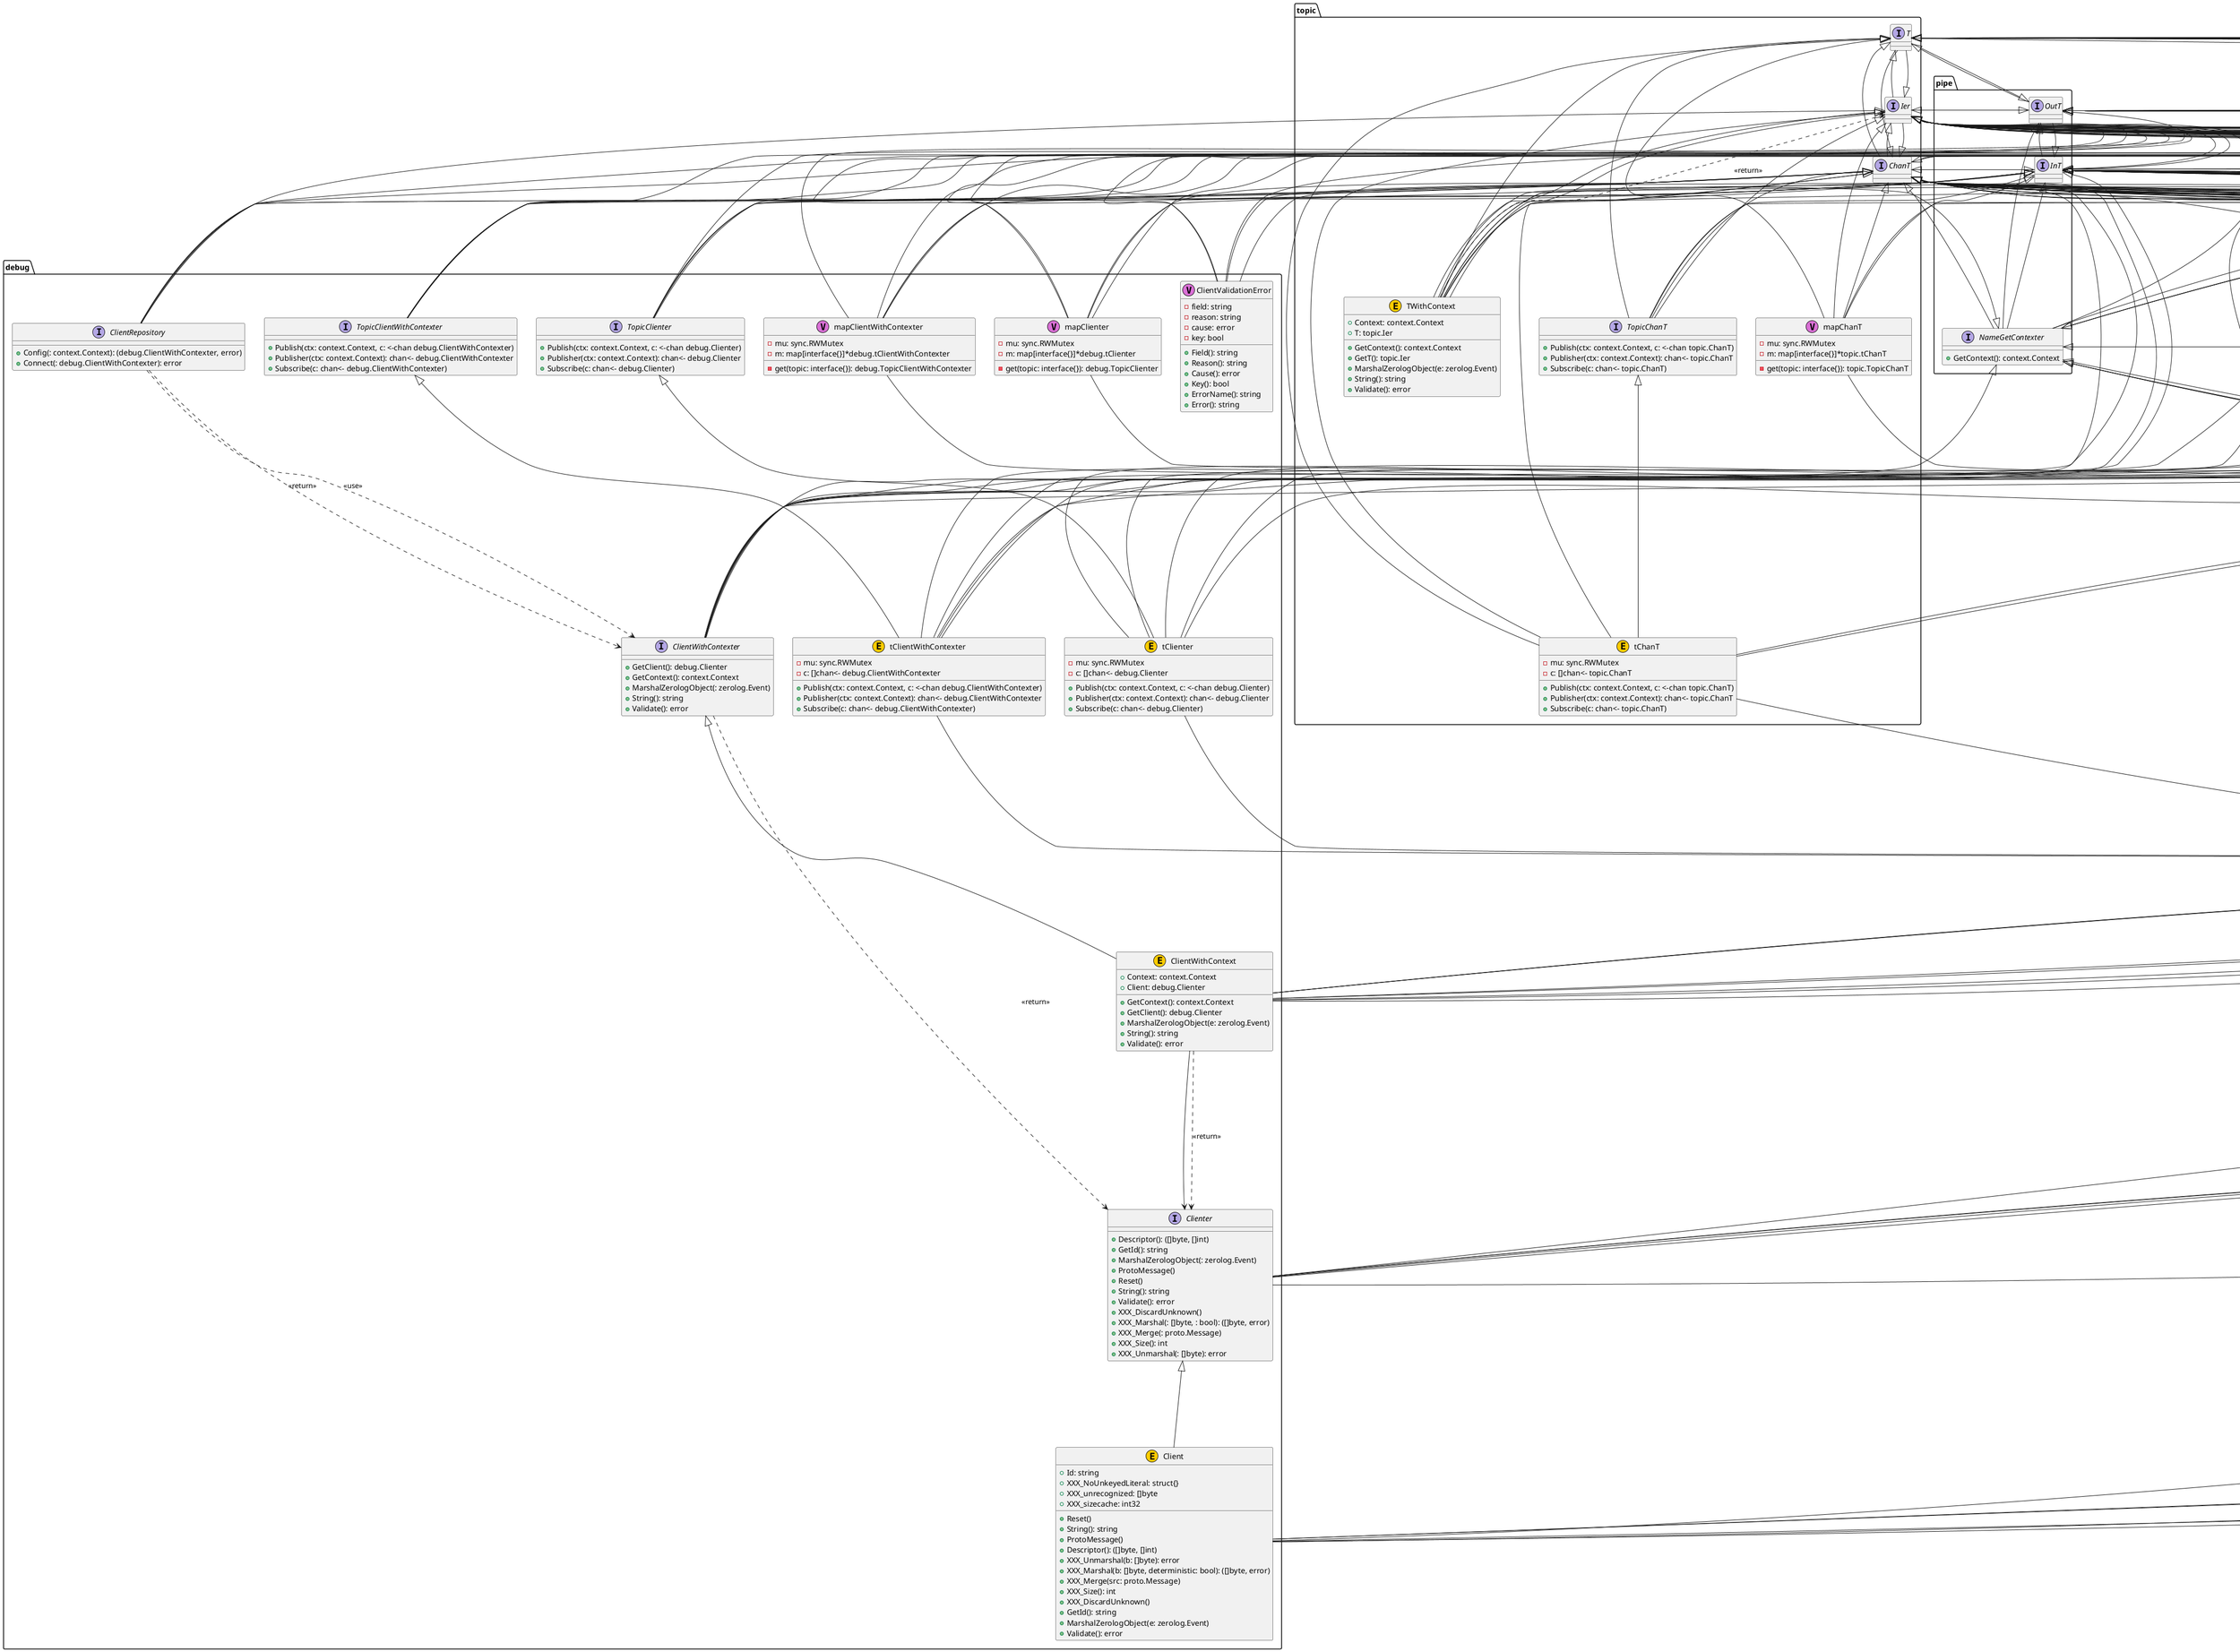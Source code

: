 @startuml

package "debug" {
	class "Client" as debug.Client <<E,#FFCC00>> {
		+Id: string
		+XXX_NoUnkeyedLiteral: struct{}
		+XXX_unrecognized: []byte
		+XXX_sizecache: int32
		+Reset()
		+String(): string
		+ProtoMessage()
		+Descriptor(): ([]byte, []int)
		+XXX_Unmarshal(b: []byte): error
		+XXX_Marshal(b: []byte, deterministic: bool): ([]byte, error)
		+XXX_Merge(src: proto.Message)
		+XXX_Size(): int
		+XXX_DiscardUnknown()
		+GetId(): string
		+MarshalZerologObject(e: zerolog.Event)
		+Validate(): error
	}
}



package "debug" {
	interface "ClientRepository" as debug.ClientRepository {
		+Config(: context.Context): (debug.ClientWithContexter, error)
		+Connect(: debug.ClientWithContexter): error
	}
}


	debug.ClientRepository ..> debug.ClientWithContexter : <<return>> 
	debug.ClientRepository ..> debug.ClientWithContexter : <<use>> 

package "debug" {
	class "ClientValidationError" as debug.ClientValidationError <<V,Orchid>> {
		-field: string
		-reason: string
		-cause: error
		-key: bool
		+Field(): string
		+Reason(): string
		+Cause(): error
		+Key(): bool
		+ErrorName(): string
		+Error(): string
	}
}



package "debug" {
	class "ClientWithContext" as debug.ClientWithContext <<E,#FFCC00>> {
		+Context: context.Context
		+Client: debug.Clienter
		+GetContext(): context.Context
		+GetClient(): debug.Clienter
		+MarshalZerologObject(e: zerolog.Event)
		+String(): string
		+Validate(): error
	}
}

	debug.ClientWithContext --> debug.Clienter

	debug.ClientWithContext ..> debug.Clienter : <<return>> 

package "debug" {
	interface "ClientWithContexter" as debug.ClientWithContexter {
		+GetClient(): debug.Clienter
		+GetContext(): context.Context
		+MarshalZerologObject(: zerolog.Event)
		+String(): string
		+Validate(): error
	}
}


	debug.ClientWithContexter ..> debug.Clienter : <<return>> 

package "debug" {
	interface "Clienter" as debug.Clienter {
		+Descriptor(): ([]byte, []int)
		+GetId(): string
		+MarshalZerologObject(: zerolog.Event)
		+ProtoMessage()
		+Reset()
		+String(): string
		+Validate(): error
		+XXX_DiscardUnknown()
		+XXX_Marshal(: []byte, : bool): ([]byte, error)
		+XXX_Merge(: proto.Message)
		+XXX_Size(): int
		+XXX_Unmarshal(: []byte): error
	}
}



package "debug" {
	interface "TopicClientWithContexter" as debug.TopicClientWithContexter {
		+Publish(ctx: context.Context, c: <-chan debug.ClientWithContexter)
		+Publisher(ctx: context.Context): chan<- debug.ClientWithContexter
		+Subscribe(c: chan<- debug.ClientWithContexter)
	}
}



package "debug" {
	interface "TopicClienter" as debug.TopicClienter {
		+Publish(ctx: context.Context, c: <-chan debug.Clienter)
		+Publisher(ctx: context.Context): chan<- debug.Clienter
		+Subscribe(c: chan<- debug.Clienter)
	}
}



package "debug" {
	class "mapClientWithContexter" as debug.mapClientWithContexter <<V,Orchid>> {
		-mu: sync.RWMutex
		-m: map[interface{}]*debug.tClientWithContexter
		-get(topic: interface{}): debug.TopicClientWithContexter
	}
}

	debug.mapClientWithContexter --> sync.RWMutex


package "debug" {
	class "mapClienter" as debug.mapClienter <<V,Orchid>> {
		-mu: sync.RWMutex
		-m: map[interface{}]*debug.tClienter
		-get(topic: interface{}): debug.TopicClienter
	}
}

	debug.mapClienter --> sync.RWMutex


package "debug" {
	class "tClientWithContexter" as debug.tClientWithContexter <<E,#FFCC00>> {
		-mu: sync.RWMutex
		-c: []chan<- debug.ClientWithContexter
		+Publish(ctx: context.Context, c: <-chan debug.ClientWithContexter)
		+Publisher(ctx: context.Context): chan<- debug.ClientWithContexter
		+Subscribe(c: chan<- debug.ClientWithContexter)
	}
}

	debug.tClientWithContexter --> sync.RWMutex


package "debug" {
	class "tClienter" as debug.tClienter <<E,#FFCC00>> {
		-mu: sync.RWMutex
		-c: []chan<- debug.Clienter
		+Publish(ctx: context.Context, c: <-chan debug.Clienter)
		+Publisher(ctx: context.Context): chan<- debug.Clienter
		+Subscribe(c: chan<- debug.Clienter)
	}
}

	debug.tClienter --> sync.RWMutex


package "meta" {
	class "Meta" as meta.Meta <<E,#FFCC00>> {
		+Name: string
		+Semver: string
		+Channel: string
		+Runtime: *meta.Runtime
		+Serial: string
		+Build: time.Time
		+Vcs: *meta.Vcs
		+XXX_NoUnkeyedLiteral: struct{}
		+XXX_unrecognized: []byte
		+XXX_sizecache: int32
		+Reset()
		+String(): string
		+ProtoMessage()
		+Descriptor(): ([]byte, []int)
		+XXX_Unmarshal(b: []byte): error
		+XXX_Marshal(b: []byte, deterministic: bool): ([]byte, error)
		+XXX_Merge(src: proto.Message)
		+XXX_Size(): int
		+XXX_DiscardUnknown()
		+GetName(): string
		+GetSemver(): string
		+GetChannel(): string
		+GetRuntime(): *meta.Runtime
		+GetSerial(): string
		+GetBuild(): time.Time
		+GetVcs(): *meta.Vcs
		+Validate(): error
		+JSON(): []byte
		+Flatten(): map[string]interface{}
		+MarshalZerologObject(e: zerolog.Event)
	}
}

	meta.Meta --> meta.Runtime
	meta.Meta --> meta.Vcs

	meta.Meta ..> meta.Runtime : <<return>> 
	meta.Meta ..> meta.Vcs : <<return>> 

package "meta" {
	class "MetaValidationError" as meta.MetaValidationError <<V,Orchid>> {
		-field: string
		-reason: string
		-cause: error
		-key: bool
		+Field(): string
		+Reason(): string
		+Cause(): error
		+Key(): bool
		+ErrorName(): string
		+Error(): string
	}
}



package "meta" {
	interface "Metaer" as meta.Metaer {
		+Descriptor(): ([]byte, []int)
		+Flatten(): map[string]interface{}
		+GetBuild(): time.Time
		+GetChannel(): string
		+GetName(): string
		+GetRuntime(): *meta.Runtime
		+GetSemver(): string
		+GetSerial(): string
		+GetVcs(): *meta.Vcs
		+JSON(): []byte
		+MarshalZerologObject(: zerolog.Event)
		+ProtoMessage()
		+Reset()
		+String(): string
		+Validate(): error
		+XXX_DiscardUnknown()
		+XXX_Marshal(: []byte, : bool): ([]byte, error)
		+XXX_Merge(: proto.Message)
		+XXX_Size(): int
		+XXX_Unmarshal(: []byte): error
	}
}


	meta.Metaer ..> meta.Runtime : <<return>> 
	meta.Metaer ..> meta.Vcs : <<return>> 

package "meta" {
	class "Runtime" as meta.Runtime <<E,#FFCC00>> {
		+Version: string
		+Arch: string
		+Os: string
		+XXX_NoUnkeyedLiteral: struct{}
		+XXX_unrecognized: []byte
		+XXX_sizecache: int32
		+Reset()
		+String(): string
		+ProtoMessage()
		+Descriptor(): ([]byte, []int)
		+XXX_Unmarshal(b: []byte): error
		+XXX_Marshal(b: []byte, deterministic: bool): ([]byte, error)
		+XXX_Merge(src: proto.Message)
		+XXX_Size(): int
		+XXX_DiscardUnknown()
		+GetVersion(): string
		+GetArch(): string
		+GetOs(): string
		+Validate(): error
	}
}



package "meta" {
	class "RuntimeValidationError" as meta.RuntimeValidationError <<V,Orchid>> {
		-field: string
		-reason: string
		-cause: error
		-key: bool
		+Field(): string
		+Reason(): string
		+Cause(): error
		+Key(): bool
		+ErrorName(): string
		+Error(): string
	}
}



package "meta" {
	class "Vcs" as meta.Vcs <<E,#FFCC00>> {
		+Hash: string
		+Branch: string
		+Tag: string
		+XXX_NoUnkeyedLiteral: struct{}
		+XXX_unrecognized: []byte
		+XXX_sizecache: int32
		+Reset()
		+String(): string
		+ProtoMessage()
		+Descriptor(): ([]byte, []int)
		+XXX_Unmarshal(b: []byte): error
		+XXX_Marshal(b: []byte, deterministic: bool): ([]byte, error)
		+XXX_Merge(src: proto.Message)
		+XXX_Size(): int
		+XXX_DiscardUnknown()
		+GetHash(): string
		+GetBranch(): string
		+GetTag(): string
		+Validate(): error
	}
}



package "meta" {
	class "VcsValidationError" as meta.VcsValidationError <<V,Orchid>> {
		-field: string
		-reason: string
		-cause: error
		-key: bool
		+Field(): string
		+Reason(): string
		+Cause(): error
		+Key(): bool
		+ErrorName(): string
		+Error(): string
	}
}



package "now" {
	interface "TopicContextContext" as now.TopicContextContext {
		+Publish(ctx: context.Context, c: <-chan context.Context)
		+Publisher(ctx: context.Context): chan<- context.Context
		+Subscribe(c: chan<- context.Context)
	}
}



package "now" {
	class "mapContextContext" as now.mapContextContext <<V,Orchid>> {
		-mu: sync.RWMutex
		-m: map[interface{}]*now.tContextContext
		-get(topic: interface{}): now.TopicContextContext
	}
}

	now.mapContextContext --> sync.RWMutex


package "now" {
	class "tContextContext" as now.tContextContext <<E,#FFCC00>> {
		-mu: sync.RWMutex
		-c: []chan<- context.Context
		+Publish(ctx: context.Context, c: <-chan context.Context)
		+Publisher(ctx: context.Context): chan<- context.Context
		+Subscribe(c: chan<- context.Context)
	}
}

	now.tContextContext --> sync.RWMutex


package "topic" {
	interface "ChanT" as topic.ChanT
}



package "topic" {
	interface "Ier" as topic.Ier
}



package "topic" {
	interface "T" as topic.T
}



package "topic" {
	class "TWithContext" as topic.TWithContext <<E,#FFCC00>> {
		+Context: context.Context
		+T: topic.Ier
		+GetContext(): context.Context
		+GetT(): topic.Ier
		+MarshalZerologObject(e: zerolog.Event)
		+String(): string
		+Validate(): error
	}
}

	topic.TWithContext --> topic.Ier

	topic.TWithContext ..> topic.Ier : <<return>> 

package "topic" {
	interface "TopicChanT" as topic.TopicChanT {
		+Publish(ctx: context.Context, c: <-chan topic.ChanT)
		+Publisher(ctx: context.Context): chan<- topic.ChanT
		+Subscribe(c: chan<- topic.ChanT)
	}
}



package "topic" {
	class "mapChanT" as topic.mapChanT <<V,Orchid>> {
		-mu: sync.RWMutex
		-m: map[interface{}]*topic.tChanT
		-get(topic: interface{}): topic.TopicChanT
	}
}

	topic.mapChanT --> sync.RWMutex


package "topic" {
	class "tChanT" as topic.tChanT <<E,#FFCC00>> {
		-mu: sync.RWMutex
		-c: []chan<- topic.ChanT
		+Publish(ctx: context.Context, c: <-chan topic.ChanT)
		+Publisher(ctx: context.Context): chan<- topic.ChanT
		+Subscribe(c: chan<- topic.ChanT)
	}
}

	topic.tChanT --> sync.RWMutex


package "pipe" {
	interface "InT" as pipe.InT
}



package "pipe" {
	interface "NameGetContexter" as pipe.NameGetContexter {
		+GetContext(): context.Context
	}
}



package "pipe" {
	interface "OutT" as pipe.OutT
}



package "semaphore" {
	interface "Semaphore" as semaphore.Semaphore {
		+Acquire(ctx: context.Context, n: int): error
		+GetCount(): int
		+GetLimit(): int
		+Release(n: int): int
		+SetLimit(limit: int)
		+TryAcquire(n: int): bool
	}
}



package "slog" {
	class "HookMeta" as slog.HookMeta <<V,Orchid>> {
		+Run(e: zerolog.Event, level: zerolog.Level, msg: string)
	}
}



package "slog" {
	class "StackdriverCloser" as slog.StackdriverCloser <<E,#FFCC00>> {
		-client: logging.Client
		+Close(): error
	}
}



package "slog" {
	class "StackdriverLoggingWriter" as slog.StackdriverLoggingWriter <<E,#FFCC00>> {
		+Logger: logging.Logger
		-parentProjects: string
		-projectID: string
		-traceIDTemplate: string
		+Write(p: []byte): (int, error)
		+WriteLevel(level: zerolog.Level, p: []byte): (int, error)
		+Flush(): error
		+GetTraceIDTemplate(): string
		+GetTraceURLTemplate(): string
		+GetParentProjects(): string
	}
}



package "slog" {
	class "StackdriverZerologWriter" as slog.StackdriverZerologWriter <<E,#FFCC00>> {
		-ctx: context.Context
		+Init(: context.Context): (io.Closer, error)
		+MarshalZerologObject(e: zerolog.Event)
	}
}



package "slog" {
	class "TraceObject" as slog.TraceObject <<E,#FFCC00>> {
		-ctx: context.Context
		+MarshalZerologObject(e: zerolog.Event)
	}
}



package "slog" {
	interface "Tracer" as slog.Tracer {
		+GetTraceIDTemplate(): string
		+GetTraceURLTemplate(): string
	}
}



package "slog" {
	class "rawJSON" as slog.rawJSON <<E,#FFCC00>> {
		+MarshalJSON(): ([]byte, error)
		+UnmarshalJSON(b: []byte): error
	}
}



package "terminate" {
	interface "TerminateGetContexter" as terminate.TerminateGetContexter {
		+GetContext(): context.Context
	}
}



package "terminate" {
	interface "TopicContextContext" as terminate.TopicContextContext {
		+Publish(ctx: context.Context, c: <-chan context.Context)
		+Publisher(ctx: context.Context): chan<- context.Context
		+Subscribe(c: chan<- context.Context)
	}
}



package "terminate" {
	class "mapContextContext" as terminate.mapContextContext <<V,Orchid>> {
		-mu: sync.RWMutex
		-m: map[interface{}]*terminate.tContextContext
		-get(topic: interface{}): terminate.TopicContextContext
	}
}

	terminate.mapContextContext --> sync.RWMutex


package "terminate" {
	class "tContextContext" as terminate.tContextContext <<E,#FFCC00>> {
		-mu: sync.RWMutex
		-c: []chan<- context.Context
		+Publish(ctx: context.Context, c: <-chan context.Context)
		+Publisher(ctx: context.Context): chan<- context.Context
		+Subscribe(c: chan<- context.Context)
	}
}

	terminate.tContextContext --> sync.RWMutex


package "update" {
	interface "UpdateGetContexter" as update.UpdateGetContexter {
		+GetContext(): context.Context
	}
}



package "config" {
	class "KV" as config.KV <<V,Orchid>> {
		+K: string
		+V: interface{}
	}
}



package "cmd" {
	class "Resource" as cmd.Resource <<E,#FFCC00>> {
		+Context: context.Context
		+Resource: []func(context.Context) (io.Closer, error)
		-closer: []io.Closer
		+Init(): error
		+Close(): err: error
	}
}



package "errs" {
	class "Error" as errs.Error <<E,#FFCC00>> {
		+Code: fmt.Stringer
		+Message: string
		+Op: string
		+Err: error
		-errorMessage: string
		+Error(): string
		+MarshalZerologObject(e: zerolog.Event)
	}
}



package "event" {
	interface "Closer" as event.Closer {
		+Close(): error
	}
}



package "event" {
	class "Event" as event.Event <<E,#FFCC00>> {
		+Id: []byte
		+Origin: string
		+TimePoint: []*event.TimePoint
		+XXX_NoUnkeyedLiteral: struct{}
		+XXX_unrecognized: []byte
		+XXX_sizecache: int32
		+Reset()
		+String(): string
		+ProtoMessage()
		+Descriptor(): ([]byte, []int)
		+XXX_Unmarshal(b: []byte): error
		+XXX_Marshal(b: []byte, deterministic: bool): ([]byte, error)
		+XXX_Merge(src: proto.Message)
		+XXX_Size(): int
		+XXX_DiscardUnknown()
		+GetId(): []byte
		+GetOrigin(): string
		+GetTimePoint(): []*event.TimePoint
		+MarshalZerologObject(e: zerolog.Event)
		+AddTimePoint(tag: string, timeStamp: time.Time): (event.Eventer, error)
		+GetKey(): []byte
		+Validate(): error
	}
}


	event.Event ..> event.Eventer : <<return>> 

package "event" {
	class "EventValidationError" as event.EventValidationError <<V,Orchid>> {
		-field: string
		-reason: string
		-cause: error
		-key: bool
		+Field(): string
		+Reason(): string
		+Cause(): error
		+Key(): bool
		+ErrorName(): string
		+Error(): string
	}
}



package "event" {
	class "EventWithContext" as event.EventWithContext <<E,#FFCC00>> {
		+Context: context.Context
		+Event: event.Eventer
		+GetContext(): context.Context
		+GetEvent(): event.Eventer
		+MarshalZerologObject(e: zerolog.Event)
		+String(): string
		+Validate(): error
	}
}

	event.EventWithContext --> event.Eventer

	event.EventWithContext ..> event.Eventer : <<return>> 

package "event" {
	interface "EventWithContexter" as event.EventWithContexter {
		+GetContext(): context.Context
		+GetEvent(): event.Eventer
		+MarshalZerologObject(: zerolog.Event)
		+String(): string
		+Validate(): error
	}
}


	event.EventWithContexter ..> event.Eventer : <<return>> 

package "event" {
	interface "Eventer" as event.Eventer {
		+AddTimePoint(: string, : time.Time): (event.Eventer, error)
		+Descriptor(): ([]byte, []int)
		+GetId(): []byte
		+GetKey(): []byte
		+GetOrigin(): string
		+GetTimePoint(): []*event.TimePoint
		+MarshalZerologObject(: zerolog.Event)
		+ProtoMessage()
		+Reset()
		+String(): string
		+Validate(): error
		+XXX_DiscardUnknown()
		+XXX_Marshal(: []byte, : bool): ([]byte, error)
		+XXX_Merge(: proto.Message)
		+XXX_Size(): int
		+XXX_Unmarshal(: []byte): error
	}
}


	event.Eventer ..> event.Eventer : <<return>> 

package "keyvalue" {
	class "KeyValueWithContext" as keyvalue.KeyValueWithContext <<E,#FFCC00>> {
		+Context: context.Context
		+KeyValue: keyvalue.KeyValuer
		+GetContext(): context.Context
		+GetKeyValue(): keyvalue.KeyValuer
		+MarshalZerologObject(e: zerolog.Event)
		+String(): string
		+Validate(): error
	}
}



package "keyvalue" {
	interface "KeyValueWithContexter" as keyvalue.KeyValueWithContexter {
		+GetContext(): context.Context
		+GetKeyValue(): keyvalue.KeyValuer
		+MarshalZerologObject(: zerolog.Event)
		+String(): string
		+Validate(): error
	}
}



package "event" {
	interface "Keyer" as event.Keyer {
		+GetKey(): string
		+MarshalZerologObject(e: zerolog.Event)
	}
}



package "event" {
	interface "Loader" as event.Loader {
		+Load(: context.Context, : keyvalue.Prefixer): (keyvalue.KeyValuer, error)
	}
}



package "event" {
	interface "Message" as event.Message {
		+MarshalZerologObject(e: zerolog.Event)
		+ProtoMessage()
		+Reset()
		+String(): string
	}
}



package "event" {
	interface "Saver" as event.Saver {
		+Save(: context.Context, : keyvalue.KeyValuer): error
	}
}



package "event" {
	class "TimePoint" as event.TimePoint <<E,#FFCC00>> {
		+Timestamp: timestamp.Timestamp
		+Tag: string
		+XXX_NoUnkeyedLiteral: struct{}
		+XXX_unrecognized: []byte
		+XXX_sizecache: int32
		+Reset()
		+String(): string
		+ProtoMessage()
		+Descriptor(): ([]byte, []int)
		+XXX_Unmarshal(b: []byte): error
		+XXX_Marshal(b: []byte, deterministic: bool): ([]byte, error)
		+XXX_Merge(src: proto.Message)
		+XXX_Size(): int
		+XXX_DiscardUnknown()
		+GetTimestamp(): timestamp.Timestamp
		+GetTag(): string
		+Validate(): error
	}
}



package "event" {
	class "TimePointValidationError" as event.TimePointValidationError <<V,Orchid>> {
		-field: string
		-reason: string
		-cause: error
		-key: bool
		+Field(): string
		+Reason(): string
		+Cause(): error
		+Key(): bool
		+ErrorName(): string
		+Error(): string
	}
}



package "event" {
	interface "TopicEventWithContexter" as event.TopicEventWithContexter {
		+Publish(ctx: context.Context, c: <-chan event.EventWithContexter)
		+Publisher(ctx: context.Context): chan<- event.EventWithContexter
		+Subscribe(c: chan<- event.EventWithContexter)
	}
}



package "event" {
	class "mapEventWithContexter" as event.mapEventWithContexter <<V,Orchid>> {
		-mu: sync.RWMutex
		-m: map[interface{}]*event.tEventWithContexter
		-get(topic: interface{}): event.TopicEventWithContexter
	}
}

	event.mapEventWithContexter --> sync.RWMutex


package "event" {
	class "tEventWithContexter" as event.tEventWithContexter <<E,#FFCC00>> {
		-mu: sync.RWMutex
		-c: []chan<- event.EventWithContexter
		+Publish(ctx: context.Context, c: <-chan event.EventWithContexter)
		+Publisher(ctx: context.Context): chan<- event.EventWithContexter
		+Subscribe(c: chan<- event.EventWithContexter)
	}
}

	event.tEventWithContexter --> sync.RWMutex


	debug.Client -up-|> debug.Clienter
	debug.Client -up-|> topic.ChanT
	debug.Client -up-|> topic.Ier
	debug.Client -up-|> topic.T
	debug.Client -up-|> pipe.InT
	debug.Client -up-|> pipe.OutT
	debug.Client -up-|> event.Message
	debug.ClientRepository -up-|> topic.ChanT
	debug.ClientRepository -up-|> topic.Ier
	debug.ClientRepository -up-|> topic.T
	debug.ClientRepository -up-|> pipe.InT
	debug.ClientRepository -up-|> pipe.OutT
	debug.ClientValidationError -up-|> topic.ChanT
	debug.ClientValidationError -up-|> topic.Ier
	debug.ClientValidationError -up-|> topic.T
	debug.ClientValidationError -up-|> pipe.InT
	debug.ClientValidationError -up-|> pipe.OutT
	debug.ClientWithContext -up-|> debug.ClientWithContexter
	debug.ClientWithContext -up-|> topic.ChanT
	debug.ClientWithContext -up-|> topic.Ier
	debug.ClientWithContext -up-|> topic.T
	debug.ClientWithContext -up-|> pipe.InT
	debug.ClientWithContext -up-|> pipe.NameGetContexter
	debug.ClientWithContext -up-|> pipe.OutT
	debug.ClientWithContext -up-|> terminate.TerminateGetContexter
	debug.ClientWithContext -up-|> update.UpdateGetContexter
	debug.ClientWithContexter -up-|> topic.ChanT
	debug.ClientWithContexter -up-|> topic.Ier
	debug.ClientWithContexter -up-|> topic.T
	debug.ClientWithContexter -up-|> pipe.InT
	debug.ClientWithContexter -up-|> pipe.NameGetContexter
	debug.ClientWithContexter -up-|> pipe.OutT
	debug.ClientWithContexter -up-|> terminate.TerminateGetContexter
	debug.ClientWithContexter -up-|> update.UpdateGetContexter
	debug.Clienter -up-|> topic.ChanT
	debug.Clienter -up-|> topic.Ier
	debug.Clienter -up-|> topic.T
	debug.Clienter -up-|> pipe.InT
	debug.Clienter -up-|> pipe.OutT
	debug.Clienter -up-|> event.Message
	debug.TopicClientWithContexter -up-|> topic.ChanT
	debug.TopicClientWithContexter -up-|> topic.Ier
	debug.TopicClientWithContexter -up-|> topic.T
	debug.TopicClientWithContexter -up-|> pipe.InT
	debug.TopicClientWithContexter -up-|> pipe.OutT
	debug.TopicClienter -up-|> topic.ChanT
	debug.TopicClienter -up-|> topic.Ier
	debug.TopicClienter -up-|> topic.T
	debug.TopicClienter -up-|> pipe.InT
	debug.TopicClienter -up-|> pipe.OutT
	debug.mapClientWithContexter -up-|> topic.ChanT
	debug.mapClientWithContexter -up-|> topic.Ier
	debug.mapClientWithContexter -up-|> topic.T
	debug.mapClientWithContexter -up-|> pipe.InT
	debug.mapClientWithContexter -up-|> pipe.OutT
	debug.mapClienter -up-|> topic.ChanT
	debug.mapClienter -up-|> topic.Ier
	debug.mapClienter -up-|> topic.T
	debug.mapClienter -up-|> pipe.InT
	debug.mapClienter -up-|> pipe.OutT
	debug.tClientWithContexter -up-|> debug.TopicClientWithContexter
	debug.tClientWithContexter -up-|> topic.ChanT
	debug.tClientWithContexter -up-|> topic.Ier
	debug.tClientWithContexter -up-|> topic.T
	debug.tClientWithContexter -up-|> pipe.InT
	debug.tClientWithContexter -up-|> pipe.OutT
	debug.tClienter -up-|> debug.TopicClienter
	debug.tClienter -up-|> topic.ChanT
	debug.tClienter -up-|> topic.Ier
	debug.tClienter -up-|> topic.T
	debug.tClienter -up-|> pipe.InT
	debug.tClienter -up-|> pipe.OutT
	meta.Meta -up-|> meta.Metaer
	meta.Meta -up-|> topic.ChanT
	meta.Meta -up-|> topic.Ier
	meta.Meta -up-|> topic.T
	meta.Meta -up-|> pipe.InT
	meta.Meta -up-|> pipe.OutT
	meta.Meta -up-|> event.Message
	meta.MetaValidationError -up-|> topic.ChanT
	meta.MetaValidationError -up-|> topic.Ier
	meta.MetaValidationError -up-|> topic.T
	meta.MetaValidationError -up-|> pipe.InT
	meta.MetaValidationError -up-|> pipe.OutT
	meta.Metaer -up-|> topic.ChanT
	meta.Metaer -up-|> topic.Ier
	meta.Metaer -up-|> topic.T
	meta.Metaer -up-|> pipe.InT
	meta.Metaer -up-|> pipe.OutT
	meta.Metaer -up-|> event.Message
	meta.Runtime -up-|> topic.ChanT
	meta.Runtime -up-|> topic.Ier
	meta.Runtime -up-|> topic.T
	meta.Runtime -up-|> pipe.InT
	meta.Runtime -up-|> pipe.OutT
	meta.RuntimeValidationError -up-|> topic.ChanT
	meta.RuntimeValidationError -up-|> topic.Ier
	meta.RuntimeValidationError -up-|> topic.T
	meta.RuntimeValidationError -up-|> pipe.InT
	meta.RuntimeValidationError -up-|> pipe.OutT
	meta.Vcs -up-|> topic.ChanT
	meta.Vcs -up-|> topic.Ier
	meta.Vcs -up-|> topic.T
	meta.Vcs -up-|> pipe.InT
	meta.Vcs -up-|> pipe.OutT
	meta.VcsValidationError -up-|> topic.ChanT
	meta.VcsValidationError -up-|> topic.Ier
	meta.VcsValidationError -up-|> topic.T
	meta.VcsValidationError -up-|> pipe.InT
	meta.VcsValidationError -up-|> pipe.OutT
	now.TopicContextContext -up-|> topic.ChanT
	now.TopicContextContext -up-|> topic.Ier
	now.TopicContextContext -up-|> topic.T
	now.TopicContextContext -up-|> pipe.InT
	now.TopicContextContext -up-|> pipe.OutT
	now.TopicContextContext -up-|> terminate.TopicContextContext
	now.mapContextContext -up-|> topic.ChanT
	now.mapContextContext -up-|> topic.Ier
	now.mapContextContext -up-|> topic.T
	now.mapContextContext -up-|> pipe.InT
	now.mapContextContext -up-|> pipe.OutT
	now.tContextContext -up-|> now.TopicContextContext
	now.tContextContext -up-|> topic.ChanT
	now.tContextContext -up-|> topic.Ier
	now.tContextContext -up-|> topic.T
	now.tContextContext -up-|> pipe.InT
	now.tContextContext -up-|> pipe.OutT
	now.tContextContext -up-|> terminate.TopicContextContext
	topic.ChanT -up-|> topic.Ier
	topic.ChanT -up-|> topic.T
	topic.ChanT -up-|> pipe.InT
	topic.ChanT -up-|> pipe.OutT
	topic.Ier -up-|> topic.ChanT
	topic.Ier -up-|> topic.T
	topic.Ier -up-|> pipe.InT
	topic.Ier -up-|> pipe.OutT
	topic.T -up-|> topic.ChanT
	topic.T -up-|> topic.Ier
	topic.T -up-|> pipe.InT
	topic.T -up-|> pipe.OutT
	topic.TWithContext -up-|> topic.ChanT
	topic.TWithContext -up-|> topic.Ier
	topic.TWithContext -up-|> topic.T
	topic.TWithContext -up-|> pipe.InT
	topic.TWithContext -up-|> pipe.NameGetContexter
	topic.TWithContext -up-|> pipe.OutT
	topic.TWithContext -up-|> terminate.TerminateGetContexter
	topic.TWithContext -up-|> update.UpdateGetContexter
	topic.TopicChanT -up-|> topic.ChanT
	topic.TopicChanT -up-|> topic.Ier
	topic.TopicChanT -up-|> topic.T
	topic.TopicChanT -up-|> pipe.InT
	topic.TopicChanT -up-|> pipe.OutT
	topic.mapChanT -up-|> topic.ChanT
	topic.mapChanT -up-|> topic.Ier
	topic.mapChanT -up-|> topic.T
	topic.mapChanT -up-|> pipe.InT
	topic.mapChanT -up-|> pipe.OutT
	topic.tChanT -up-|> topic.ChanT
	topic.tChanT -up-|> topic.Ier
	topic.tChanT -up-|> topic.T
	topic.tChanT -up-|> topic.TopicChanT
	topic.tChanT -up-|> pipe.InT
	topic.tChanT -up-|> pipe.OutT
	pipe.InT -up-|> topic.ChanT
	pipe.InT -up-|> topic.Ier
	pipe.InT -up-|> topic.T
	pipe.InT -up-|> pipe.OutT
	pipe.NameGetContexter -up-|> topic.ChanT
	pipe.NameGetContexter -up-|> topic.Ier
	pipe.NameGetContexter -up-|> topic.T
	pipe.NameGetContexter -up-|> pipe.InT
	pipe.NameGetContexter -up-|> pipe.OutT
	pipe.NameGetContexter -up-|> terminate.TerminateGetContexter
	pipe.NameGetContexter -up-|> update.UpdateGetContexter
	pipe.OutT -up-|> topic.ChanT
	pipe.OutT -up-|> topic.Ier
	pipe.OutT -up-|> topic.T
	pipe.OutT -up-|> pipe.InT
	semaphore.Semaphore -up-|> topic.ChanT
	semaphore.Semaphore -up-|> topic.Ier
	semaphore.Semaphore -up-|> topic.T
	semaphore.Semaphore -up-|> pipe.InT
	semaphore.Semaphore -up-|> pipe.OutT
	slog.HookMeta -up-|> topic.ChanT
	slog.HookMeta -up-|> topic.Ier
	slog.HookMeta -up-|> topic.T
	slog.HookMeta -up-|> pipe.InT
	slog.HookMeta -up-|> pipe.OutT
	slog.StackdriverCloser -up-|> topic.ChanT
	slog.StackdriverCloser -up-|> topic.Ier
	slog.StackdriverCloser -up-|> topic.T
	slog.StackdriverCloser -up-|> pipe.InT
	slog.StackdriverCloser -up-|> pipe.OutT
	slog.StackdriverCloser -up-|> event.Closer
	slog.StackdriverLoggingWriter -up-|> topic.ChanT
	slog.StackdriverLoggingWriter -up-|> topic.Ier
	slog.StackdriverLoggingWriter -up-|> topic.T
	slog.StackdriverLoggingWriter -up-|> pipe.InT
	slog.StackdriverLoggingWriter -up-|> pipe.OutT
	slog.StackdriverLoggingWriter -up-|> slog.Tracer
	slog.StackdriverZerologWriter -up-|> topic.ChanT
	slog.StackdriverZerologWriter -up-|> topic.Ier
	slog.StackdriverZerologWriter -up-|> topic.T
	slog.StackdriverZerologWriter -up-|> pipe.InT
	slog.StackdriverZerologWriter -up-|> pipe.OutT
	slog.TraceObject -up-|> topic.ChanT
	slog.TraceObject -up-|> topic.Ier
	slog.TraceObject -up-|> topic.T
	slog.TraceObject -up-|> pipe.InT
	slog.TraceObject -up-|> pipe.OutT
	slog.Tracer -up-|> topic.ChanT
	slog.Tracer -up-|> topic.Ier
	slog.Tracer -up-|> topic.T
	slog.Tracer -up-|> pipe.InT
	slog.Tracer -up-|> pipe.OutT
	slog.rawJSON -up-|> topic.ChanT
	slog.rawJSON -up-|> topic.Ier
	slog.rawJSON -up-|> topic.T
	slog.rawJSON -up-|> pipe.InT
	slog.rawJSON -up-|> pipe.OutT
	terminate.TerminateGetContexter -up-|> topic.ChanT
	terminate.TerminateGetContexter -up-|> topic.Ier
	terminate.TerminateGetContexter -up-|> topic.T
	terminate.TerminateGetContexter -up-|> pipe.InT
	terminate.TerminateGetContexter -up-|> pipe.NameGetContexter
	terminate.TerminateGetContexter -up-|> pipe.OutT
	terminate.TerminateGetContexter -up-|> update.UpdateGetContexter
	terminate.TopicContextContext -up-|> now.TopicContextContext
	terminate.TopicContextContext -up-|> topic.ChanT
	terminate.TopicContextContext -up-|> topic.Ier
	terminate.TopicContextContext -up-|> topic.T
	terminate.TopicContextContext -up-|> pipe.InT
	terminate.TopicContextContext -up-|> pipe.OutT
	terminate.mapContextContext -up-|> topic.ChanT
	terminate.mapContextContext -up-|> topic.Ier
	terminate.mapContextContext -up-|> topic.T
	terminate.mapContextContext -up-|> pipe.InT
	terminate.mapContextContext -up-|> pipe.OutT
	terminate.tContextContext -up-|> now.TopicContextContext
	terminate.tContextContext -up-|> topic.ChanT
	terminate.tContextContext -up-|> topic.Ier
	terminate.tContextContext -up-|> topic.T
	terminate.tContextContext -up-|> pipe.InT
	terminate.tContextContext -up-|> pipe.OutT
	terminate.tContextContext -up-|> terminate.TopicContextContext
	update.UpdateGetContexter -up-|> topic.ChanT
	update.UpdateGetContexter -up-|> topic.Ier
	update.UpdateGetContexter -up-|> topic.T
	update.UpdateGetContexter -up-|> pipe.InT
	update.UpdateGetContexter -up-|> pipe.NameGetContexter
	update.UpdateGetContexter -up-|> pipe.OutT
	update.UpdateGetContexter -up-|> terminate.TerminateGetContexter
	config.KV -up-|> topic.ChanT
	config.KV -up-|> topic.Ier
	config.KV -up-|> topic.T
	config.KV -up-|> pipe.InT
	config.KV -up-|> pipe.OutT
	cmd.Resource -up-|> topic.ChanT
	cmd.Resource -up-|> topic.Ier
	cmd.Resource -up-|> topic.T
	cmd.Resource -up-|> pipe.InT
	cmd.Resource -up-|> pipe.OutT
	cmd.Resource -up-|> event.Closer
	errs.Error -up-|> topic.ChanT
	errs.Error -up-|> topic.Ier
	errs.Error -up-|> topic.T
	errs.Error -up-|> pipe.InT
	errs.Error -up-|> pipe.OutT
	event.Closer -up-|> topic.ChanT
	event.Closer -up-|> topic.Ier
	event.Closer -up-|> topic.T
	event.Closer -up-|> pipe.InT
	event.Closer -up-|> pipe.OutT
	event.Event -up-|> topic.ChanT
	event.Event -up-|> topic.Ier
	event.Event -up-|> topic.T
	event.Event -up-|> pipe.InT
	event.Event -up-|> pipe.OutT
	event.Event -up-|> event.Eventer
	event.Event -up-|> event.Message
	event.EventValidationError -up-|> topic.ChanT
	event.EventValidationError -up-|> topic.Ier
	event.EventValidationError -up-|> topic.T
	event.EventValidationError -up-|> pipe.InT
	event.EventValidationError -up-|> pipe.OutT
	event.EventWithContext -up-|> topic.ChanT
	event.EventWithContext -up-|> topic.Ier
	event.EventWithContext -up-|> topic.T
	event.EventWithContext -up-|> pipe.InT
	event.EventWithContext -up-|> pipe.NameGetContexter
	event.EventWithContext -up-|> pipe.OutT
	event.EventWithContext -up-|> terminate.TerminateGetContexter
	event.EventWithContext -up-|> update.UpdateGetContexter
	event.EventWithContext -up-|> event.EventWithContexter
	event.EventWithContexter -up-|> topic.ChanT
	event.EventWithContexter -up-|> topic.Ier
	event.EventWithContexter -up-|> topic.T
	event.EventWithContexter -up-|> pipe.InT
	event.EventWithContexter -up-|> pipe.NameGetContexter
	event.EventWithContexter -up-|> pipe.OutT
	event.EventWithContexter -up-|> terminate.TerminateGetContexter
	event.EventWithContexter -up-|> update.UpdateGetContexter
	event.Eventer -up-|> topic.ChanT
	event.Eventer -up-|> topic.Ier
	event.Eventer -up-|> topic.T
	event.Eventer -up-|> pipe.InT
	event.Eventer -up-|> pipe.OutT
	event.Eventer -up-|> event.Message
	keyvalue.KeyValueWithContext -up-|> topic.ChanT
	keyvalue.KeyValueWithContext -up-|> topic.Ier
	keyvalue.KeyValueWithContext -up-|> topic.T
	keyvalue.KeyValueWithContext -up-|> pipe.InT
	keyvalue.KeyValueWithContext -up-|> pipe.NameGetContexter
	keyvalue.KeyValueWithContext -up-|> pipe.OutT
	keyvalue.KeyValueWithContext -up-|> terminate.TerminateGetContexter
	keyvalue.KeyValueWithContext -up-|> update.UpdateGetContexter
	keyvalue.KeyValueWithContext -up-|> keyvalue.KeyValueWithContexter
	keyvalue.KeyValueWithContexter -up-|> topic.ChanT
	keyvalue.KeyValueWithContexter -up-|> topic.Ier
	keyvalue.KeyValueWithContexter -up-|> topic.T
	keyvalue.KeyValueWithContexter -up-|> pipe.InT
	keyvalue.KeyValueWithContexter -up-|> pipe.NameGetContexter
	keyvalue.KeyValueWithContexter -up-|> pipe.OutT
	keyvalue.KeyValueWithContexter -up-|> terminate.TerminateGetContexter
	keyvalue.KeyValueWithContexter -up-|> update.UpdateGetContexter
	event.Keyer -up-|> topic.ChanT
	event.Keyer -up-|> topic.Ier
	event.Keyer -up-|> topic.T
	event.Keyer -up-|> pipe.InT
	event.Keyer -up-|> pipe.OutT
	event.Loader -up-|> topic.ChanT
	event.Loader -up-|> topic.Ier
	event.Loader -up-|> topic.T
	event.Loader -up-|> pipe.InT
	event.Loader -up-|> pipe.OutT
	event.Message -up-|> topic.ChanT
	event.Message -up-|> topic.Ier
	event.Message -up-|> topic.T
	event.Message -up-|> pipe.InT
	event.Message -up-|> pipe.OutT
	event.Saver -up-|> topic.ChanT
	event.Saver -up-|> topic.Ier
	event.Saver -up-|> topic.T
	event.Saver -up-|> pipe.InT
	event.Saver -up-|> pipe.OutT
	event.TimePoint -up-|> topic.ChanT
	event.TimePoint -up-|> topic.Ier
	event.TimePoint -up-|> topic.T
	event.TimePoint -up-|> pipe.InT
	event.TimePoint -up-|> pipe.OutT
	event.TimePointValidationError -up-|> topic.ChanT
	event.TimePointValidationError -up-|> topic.Ier
	event.TimePointValidationError -up-|> topic.T
	event.TimePointValidationError -up-|> pipe.InT
	event.TimePointValidationError -up-|> pipe.OutT
	event.TopicEventWithContexter -up-|> topic.ChanT
	event.TopicEventWithContexter -up-|> topic.Ier
	event.TopicEventWithContexter -up-|> topic.T
	event.TopicEventWithContexter -up-|> pipe.InT
	event.TopicEventWithContexter -up-|> pipe.OutT
	event.mapEventWithContexter -up-|> topic.ChanT
	event.mapEventWithContexter -up-|> topic.Ier
	event.mapEventWithContexter -up-|> topic.T
	event.mapEventWithContexter -up-|> pipe.InT
	event.mapEventWithContexter -up-|> pipe.OutT
	event.tEventWithContexter -up-|> topic.ChanT
	event.tEventWithContexter -up-|> topic.Ier
	event.tEventWithContexter -up-|> topic.T
	event.tEventWithContexter -up-|> pipe.InT
	event.tEventWithContexter -up-|> pipe.OutT
	event.tEventWithContexter -up-|> event.TopicEventWithContexter


@enduml
